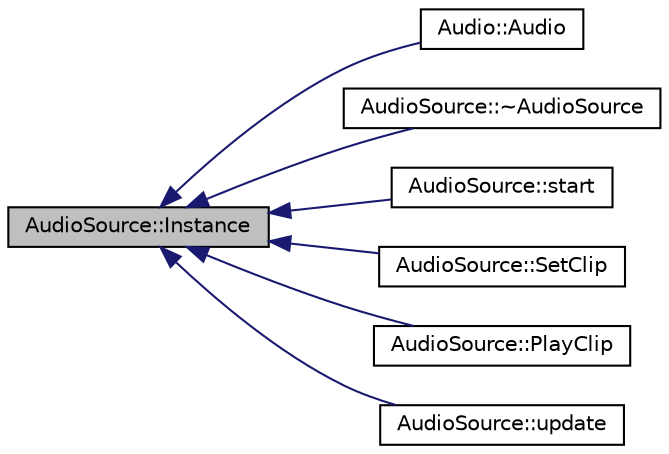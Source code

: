 digraph "AudioSource::Instance"
{
  edge [fontname="Helvetica",fontsize="10",labelfontname="Helvetica",labelfontsize="10"];
  node [fontname="Helvetica",fontsize="10",shape=record];
  rankdir="LR";
  Node8 [label="AudioSource::Instance",height=0.2,width=0.4,color="black", fillcolor="grey75", style="filled", fontcolor="black"];
  Node8 -> Node9 [dir="back",color="midnightblue",fontsize="10",style="solid",fontname="Helvetica"];
  Node9 [label="Audio::Audio",height=0.2,width=0.4,color="black", fillcolor="white", style="filled",URL="$class_audio.html#a69407241eefda94a7440e6aac9b5067c"];
  Node8 -> Node10 [dir="back",color="midnightblue",fontsize="10",style="solid",fontname="Helvetica"];
  Node10 [label="AudioSource::~AudioSource",height=0.2,width=0.4,color="black", fillcolor="white", style="filled",URL="$class_audio_source.html#a4d4b2be34ec676bf01d1ca1784f79a07"];
  Node8 -> Node11 [dir="back",color="midnightblue",fontsize="10",style="solid",fontname="Helvetica"];
  Node11 [label="AudioSource::start",height=0.2,width=0.4,color="black", fillcolor="white", style="filled",URL="$class_audio_source.html#a6d1aa7d3f704a9264b2877be2a99e9a1"];
  Node8 -> Node12 [dir="back",color="midnightblue",fontsize="10",style="solid",fontname="Helvetica"];
  Node12 [label="AudioSource::SetClip",height=0.2,width=0.4,color="black", fillcolor="white", style="filled",URL="$class_audio_source.html#adbc2b433741a1c998eb529e60e16a900"];
  Node8 -> Node13 [dir="back",color="midnightblue",fontsize="10",style="solid",fontname="Helvetica"];
  Node13 [label="AudioSource::PlayClip",height=0.2,width=0.4,color="black", fillcolor="white", style="filled",URL="$class_audio_source.html#ab6bb892caf1fd0d5bc50e070d2b85dfa"];
  Node8 -> Node14 [dir="back",color="midnightblue",fontsize="10",style="solid",fontname="Helvetica"];
  Node14 [label="AudioSource::update",height=0.2,width=0.4,color="black", fillcolor="white", style="filled",URL="$class_audio_source.html#acb9ed5f614745f447fe35745f638be93"];
}
